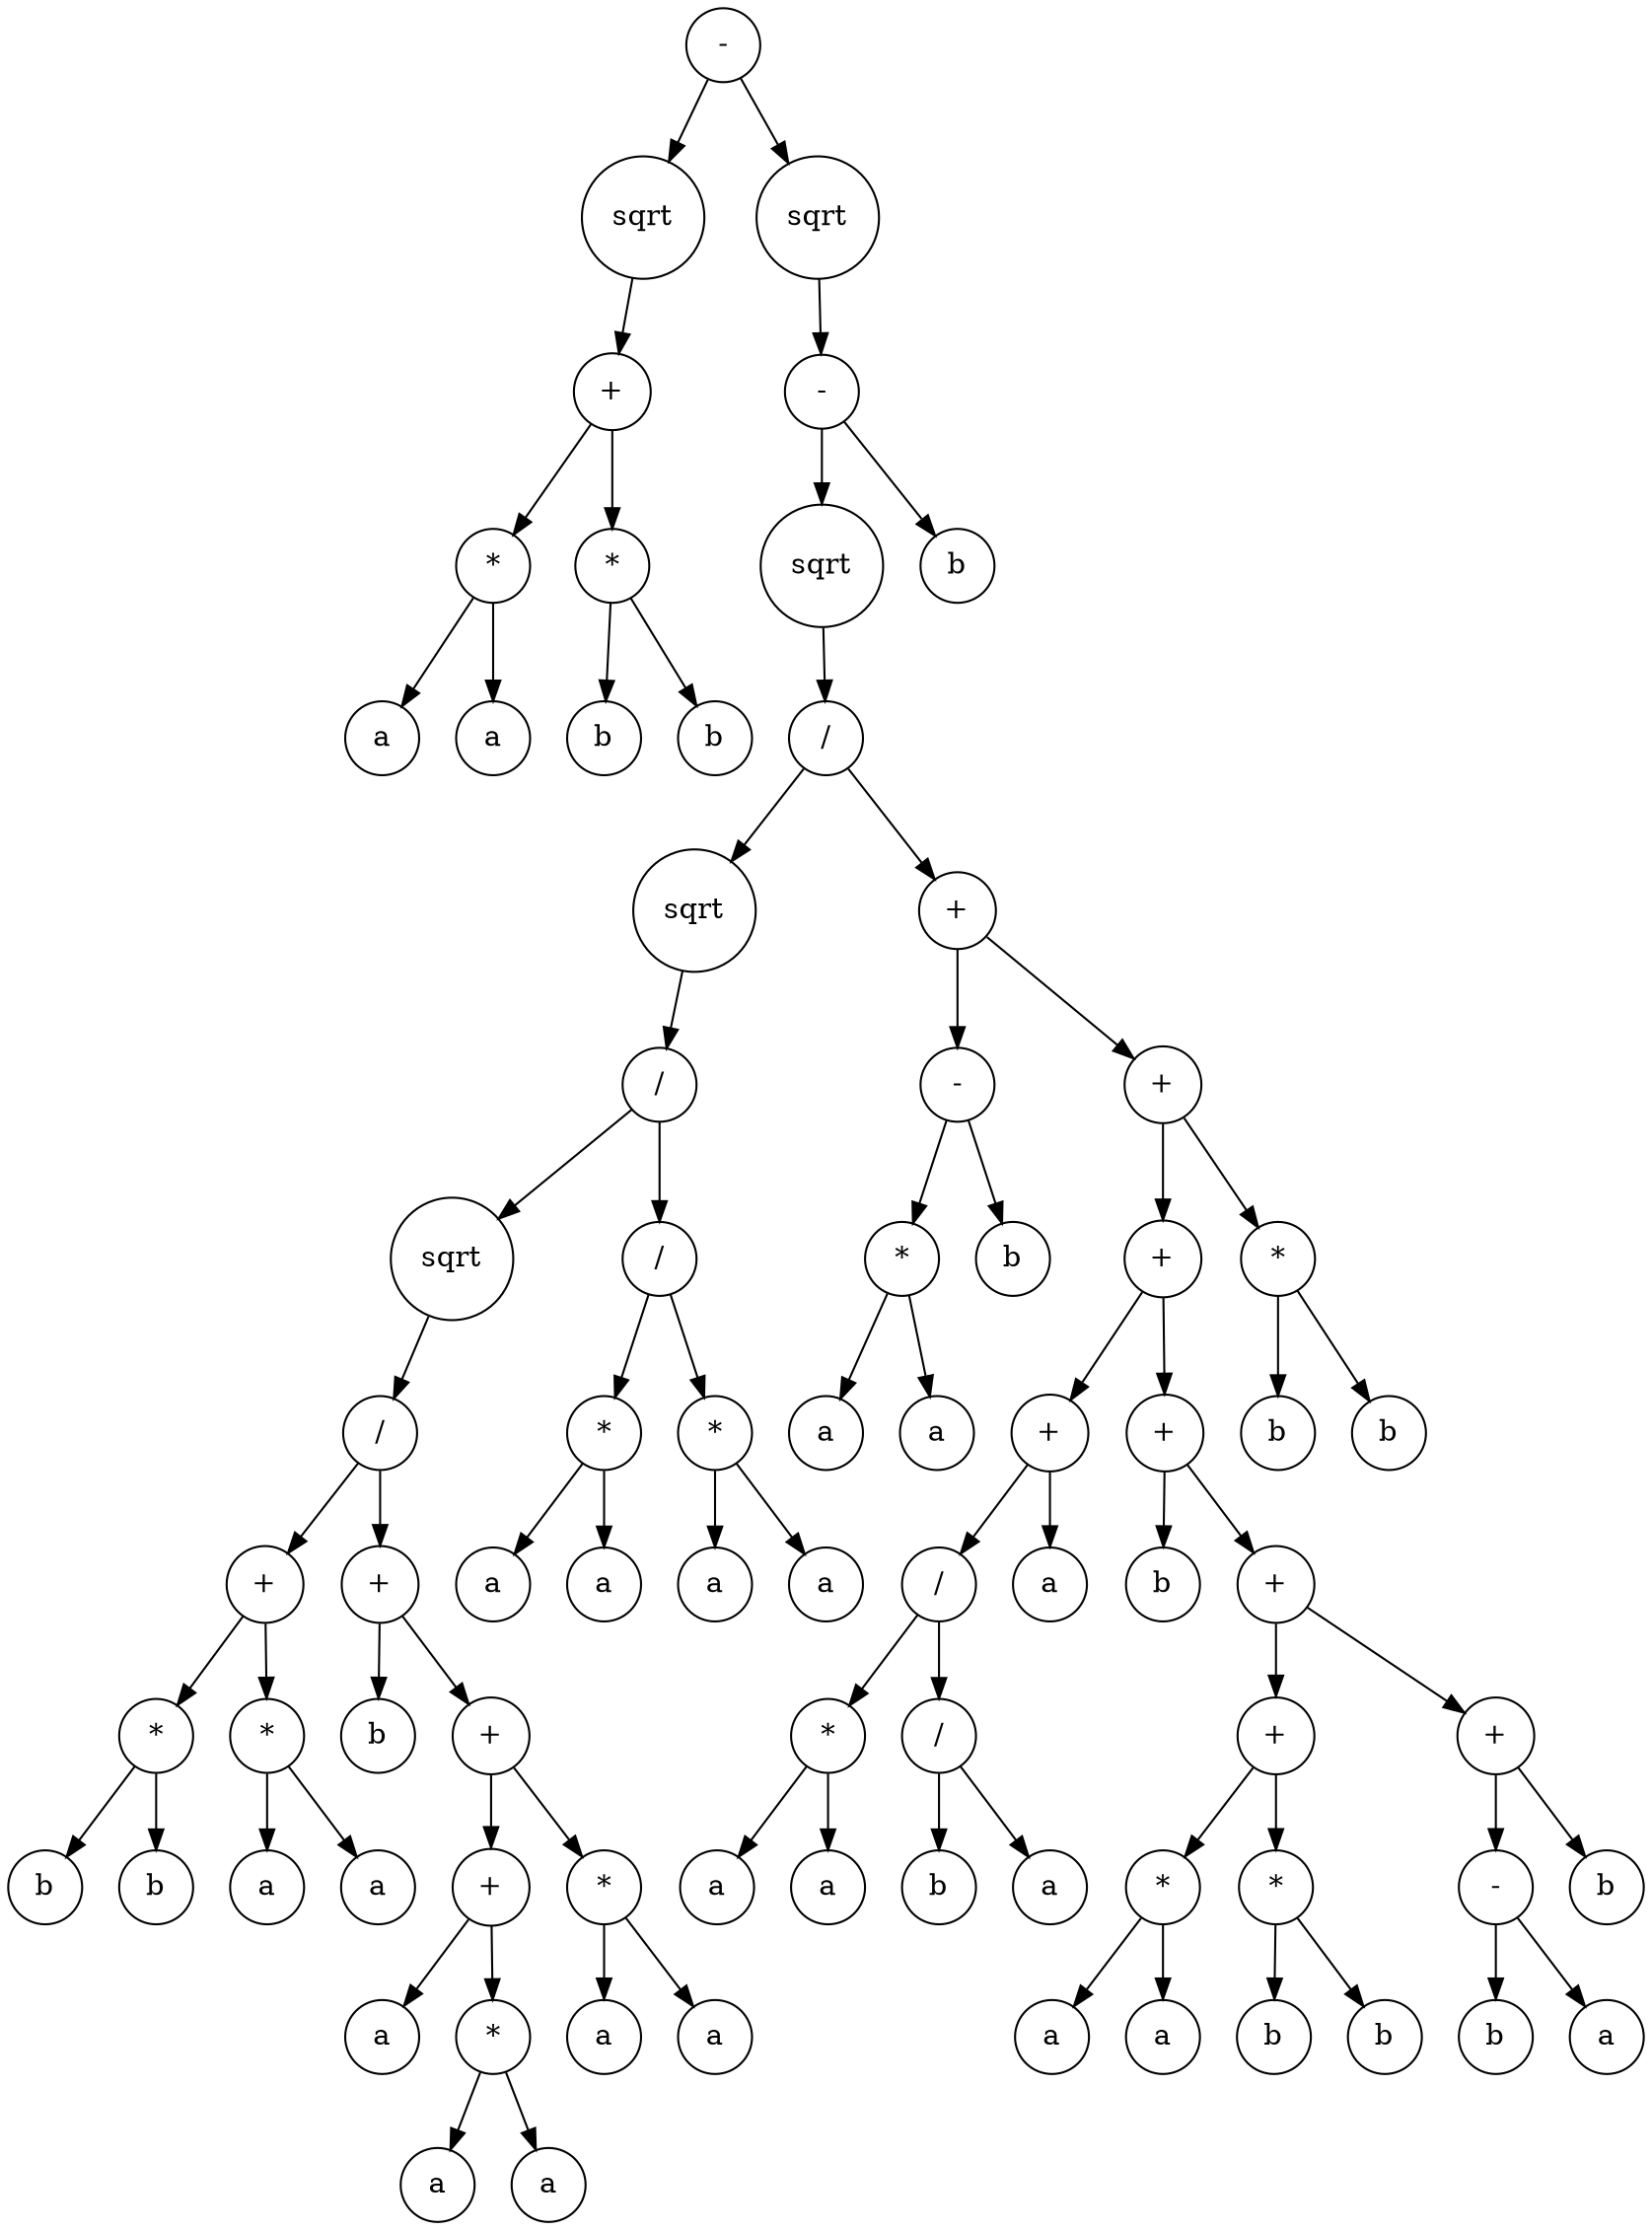 digraph g {
graph [ordering=out];
node [shape=circle];
n[label = "-"];
n0[label = "sqrt"];
n00[label = "+"];
n000[label = "*"];
n0000[label = "a"];
n000 -> n0000;
n0001[label = "a"];
n000 -> n0001;
n00 -> n000;
n001[label = "*"];
n0010[label = "b"];
n001 -> n0010;
n0011[label = "b"];
n001 -> n0011;
n00 -> n001;
n0 -> n00;
n -> n0;
n1[label = "sqrt"];
n10[label = "-"];
n100[label = "sqrt"];
n1000[label = "/"];
n10000[label = "sqrt"];
n100000[label = "/"];
n1000000[label = "sqrt"];
n10000000[label = "/"];
n100000000[label = "+"];
n1000000000[label = "*"];
n10000000000[label = "b"];
n1000000000 -> n10000000000;
n10000000001[label = "b"];
n1000000000 -> n10000000001;
n100000000 -> n1000000000;
n1000000001[label = "*"];
n10000000010[label = "a"];
n1000000001 -> n10000000010;
n10000000011[label = "a"];
n1000000001 -> n10000000011;
n100000000 -> n1000000001;
n10000000 -> n100000000;
n100000001[label = "+"];
n1000000010[label = "b"];
n100000001 -> n1000000010;
n1000000011[label = "+"];
n10000000110[label = "+"];
n100000001100[label = "a"];
n10000000110 -> n100000001100;
n100000001101[label = "*"];
n1000000011010[label = "a"];
n100000001101 -> n1000000011010;
n1000000011011[label = "a"];
n100000001101 -> n1000000011011;
n10000000110 -> n100000001101;
n1000000011 -> n10000000110;
n10000000111[label = "*"];
n100000001110[label = "a"];
n10000000111 -> n100000001110;
n100000001111[label = "a"];
n10000000111 -> n100000001111;
n1000000011 -> n10000000111;
n100000001 -> n1000000011;
n10000000 -> n100000001;
n1000000 -> n10000000;
n100000 -> n1000000;
n1000001[label = "/"];
n10000010[label = "*"];
n100000100[label = "a"];
n10000010 -> n100000100;
n100000101[label = "a"];
n10000010 -> n100000101;
n1000001 -> n10000010;
n10000011[label = "*"];
n100000110[label = "a"];
n10000011 -> n100000110;
n100000111[label = "a"];
n10000011 -> n100000111;
n1000001 -> n10000011;
n100000 -> n1000001;
n10000 -> n100000;
n1000 -> n10000;
n10001[label = "+"];
n100010[label = "-"];
n1000100[label = "*"];
n10001000[label = "a"];
n1000100 -> n10001000;
n10001001[label = "a"];
n1000100 -> n10001001;
n100010 -> n1000100;
n1000101[label = "b"];
n100010 -> n1000101;
n10001 -> n100010;
n100011[label = "+"];
n1000110[label = "+"];
n10001100[label = "+"];
n100011000[label = "/"];
n1000110000[label = "*"];
n10001100000[label = "a"];
n1000110000 -> n10001100000;
n10001100001[label = "a"];
n1000110000 -> n10001100001;
n100011000 -> n1000110000;
n1000110001[label = "/"];
n10001100010[label = "b"];
n1000110001 -> n10001100010;
n10001100011[label = "a"];
n1000110001 -> n10001100011;
n100011000 -> n1000110001;
n10001100 -> n100011000;
n100011001[label = "a"];
n10001100 -> n100011001;
n1000110 -> n10001100;
n10001101[label = "+"];
n100011010[label = "b"];
n10001101 -> n100011010;
n100011011[label = "+"];
n1000110110[label = "+"];
n10001101100[label = "*"];
n100011011000[label = "a"];
n10001101100 -> n100011011000;
n100011011001[label = "a"];
n10001101100 -> n100011011001;
n1000110110 -> n10001101100;
n10001101101[label = "*"];
n100011011010[label = "b"];
n10001101101 -> n100011011010;
n100011011011[label = "b"];
n10001101101 -> n100011011011;
n1000110110 -> n10001101101;
n100011011 -> n1000110110;
n1000110111[label = "+"];
n10001101110[label = "-"];
n100011011100[label = "b"];
n10001101110 -> n100011011100;
n100011011101[label = "a"];
n10001101110 -> n100011011101;
n1000110111 -> n10001101110;
n10001101111[label = "b"];
n1000110111 -> n10001101111;
n100011011 -> n1000110111;
n10001101 -> n100011011;
n1000110 -> n10001101;
n100011 -> n1000110;
n1000111[label = "*"];
n10001110[label = "b"];
n1000111 -> n10001110;
n10001111[label = "b"];
n1000111 -> n10001111;
n100011 -> n1000111;
n10001 -> n100011;
n1000 -> n10001;
n100 -> n1000;
n10 -> n100;
n101[label = "b"];
n10 -> n101;
n1 -> n10;
n -> n1;
}
